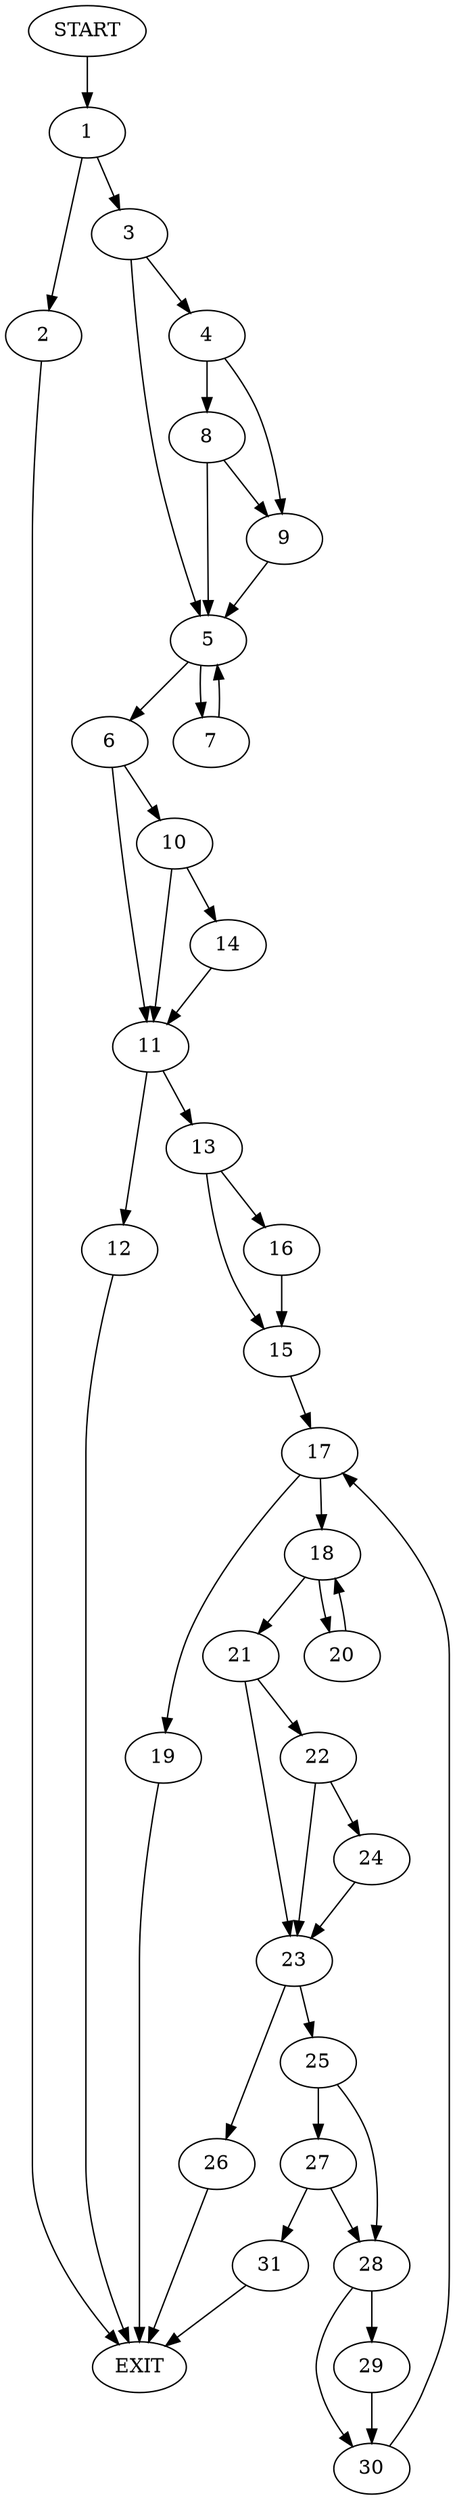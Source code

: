 digraph {
0 [label="START"]
32 [label="EXIT"]
0 -> 1
1 -> 2
1 -> 3
2 -> 32
3 -> 4
3 -> 5
5 -> 6
5 -> 7
4 -> 8
4 -> 9
9 -> 5
8 -> 5
8 -> 9
7 -> 5
6 -> 10
6 -> 11
11 -> 12
11 -> 13
10 -> 14
10 -> 11
14 -> 11
13 -> 15
13 -> 16
12 -> 32
16 -> 15
15 -> 17
17 -> 18
17 -> 19
19 -> 32
18 -> 20
18 -> 21
20 -> 18
21 -> 22
21 -> 23
22 -> 23
22 -> 24
23 -> 25
23 -> 26
24 -> 23
25 -> 27
25 -> 28
26 -> 32
28 -> 29
28 -> 30
27 -> 28
27 -> 31
31 -> 32
29 -> 30
30 -> 17
}
